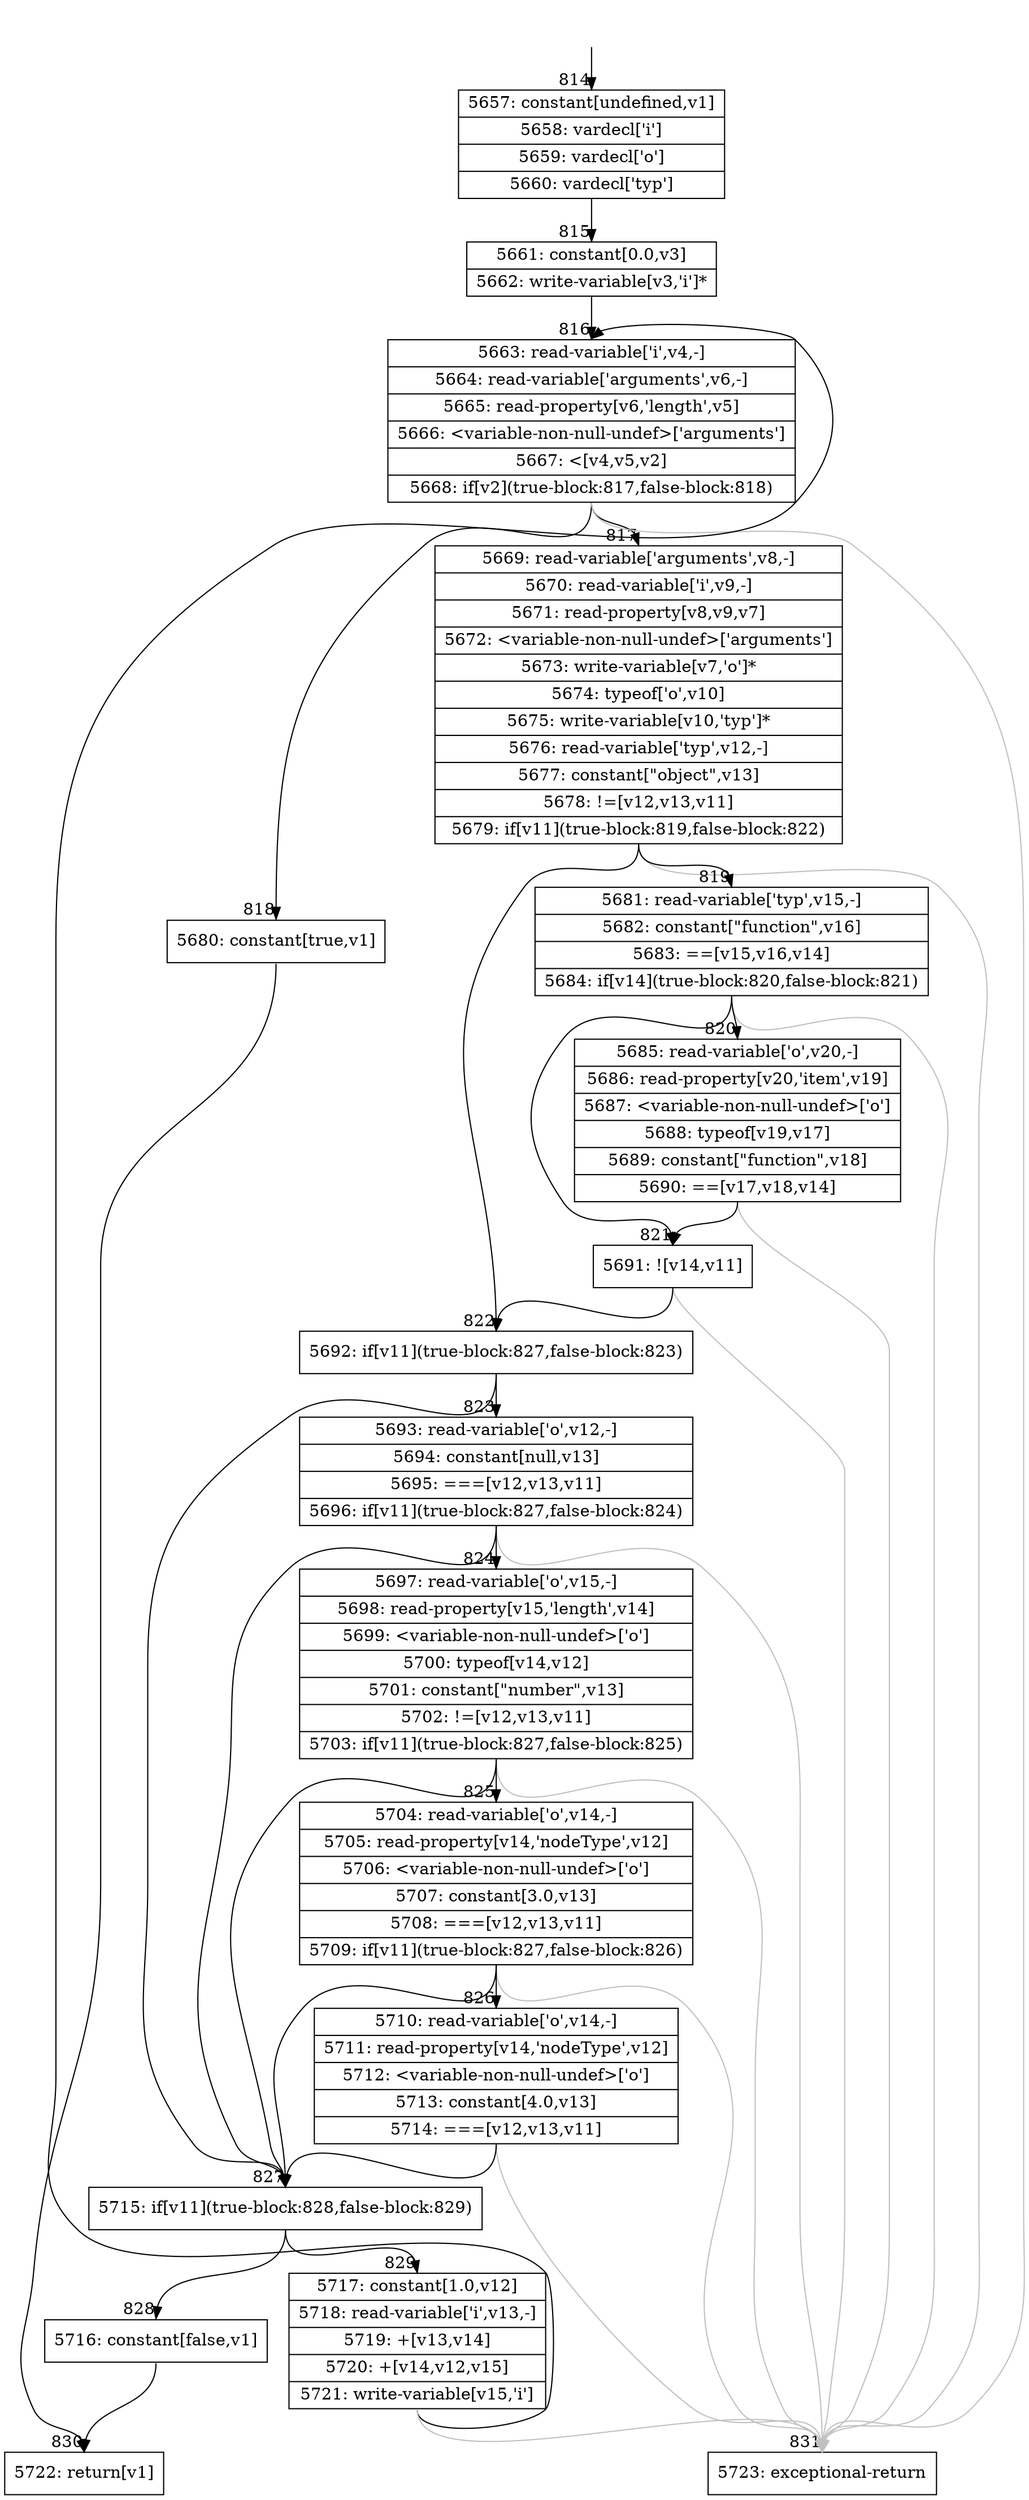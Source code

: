 digraph {
rankdir="TD"
BB_entry62[shape=none,label=""];
BB_entry62 -> BB814 [tailport=s, headport=n, headlabel="    814"]
BB814 [shape=record label="{5657: constant[undefined,v1]|5658: vardecl['i']|5659: vardecl['o']|5660: vardecl['typ']}" ] 
BB814 -> BB815 [tailport=s, headport=n, headlabel="      815"]
BB815 [shape=record label="{5661: constant[0.0,v3]|5662: write-variable[v3,'i']*}" ] 
BB815 -> BB816 [tailport=s, headport=n, headlabel="      816"]
BB816 [shape=record label="{5663: read-variable['i',v4,-]|5664: read-variable['arguments',v6,-]|5665: read-property[v6,'length',v5]|5666: \<variable-non-null-undef\>['arguments']|5667: \<[v4,v5,v2]|5668: if[v2](true-block:817,false-block:818)}" ] 
BB816 -> BB817 [tailport=s, headport=n, headlabel="      817"]
BB816 -> BB818 [tailport=s, headport=n, headlabel="      818"]
BB816 -> BB831 [tailport=s, headport=n, color=gray, headlabel="      831"]
BB817 [shape=record label="{5669: read-variable['arguments',v8,-]|5670: read-variable['i',v9,-]|5671: read-property[v8,v9,v7]|5672: \<variable-non-null-undef\>['arguments']|5673: write-variable[v7,'o']*|5674: typeof['o',v10]|5675: write-variable[v10,'typ']*|5676: read-variable['typ',v12,-]|5677: constant[\"object\",v13]|5678: !=[v12,v13,v11]|5679: if[v11](true-block:819,false-block:822)}" ] 
BB817 -> BB822 [tailport=s, headport=n, headlabel="      822"]
BB817 -> BB819 [tailport=s, headport=n, headlabel="      819"]
BB817 -> BB831 [tailport=s, headport=n, color=gray]
BB818 [shape=record label="{5680: constant[true,v1]}" ] 
BB818 -> BB830 [tailport=s, headport=n, headlabel="      830"]
BB819 [shape=record label="{5681: read-variable['typ',v15,-]|5682: constant[\"function\",v16]|5683: ==[v15,v16,v14]|5684: if[v14](true-block:820,false-block:821)}" ] 
BB819 -> BB821 [tailport=s, headport=n, headlabel="      821"]
BB819 -> BB820 [tailport=s, headport=n, headlabel="      820"]
BB819 -> BB831 [tailport=s, headport=n, color=gray]
BB820 [shape=record label="{5685: read-variable['o',v20,-]|5686: read-property[v20,'item',v19]|5687: \<variable-non-null-undef\>['o']|5688: typeof[v19,v17]|5689: constant[\"function\",v18]|5690: ==[v17,v18,v14]}" ] 
BB820 -> BB821 [tailport=s, headport=n]
BB820 -> BB831 [tailport=s, headport=n, color=gray]
BB821 [shape=record label="{5691: ![v14,v11]}" ] 
BB821 -> BB822 [tailport=s, headport=n]
BB821 -> BB831 [tailport=s, headport=n, color=gray]
BB822 [shape=record label="{5692: if[v11](true-block:827,false-block:823)}" ] 
BB822 -> BB827 [tailport=s, headport=n, headlabel="      827"]
BB822 -> BB823 [tailport=s, headport=n, headlabel="      823"]
BB823 [shape=record label="{5693: read-variable['o',v12,-]|5694: constant[null,v13]|5695: ===[v12,v13,v11]|5696: if[v11](true-block:827,false-block:824)}" ] 
BB823 -> BB827 [tailport=s, headport=n]
BB823 -> BB824 [tailport=s, headport=n, headlabel="      824"]
BB823 -> BB831 [tailport=s, headport=n, color=gray]
BB824 [shape=record label="{5697: read-variable['o',v15,-]|5698: read-property[v15,'length',v14]|5699: \<variable-non-null-undef\>['o']|5700: typeof[v14,v12]|5701: constant[\"number\",v13]|5702: !=[v12,v13,v11]|5703: if[v11](true-block:827,false-block:825)}" ] 
BB824 -> BB827 [tailport=s, headport=n]
BB824 -> BB825 [tailport=s, headport=n, headlabel="      825"]
BB824 -> BB831 [tailport=s, headport=n, color=gray]
BB825 [shape=record label="{5704: read-variable['o',v14,-]|5705: read-property[v14,'nodeType',v12]|5706: \<variable-non-null-undef\>['o']|5707: constant[3.0,v13]|5708: ===[v12,v13,v11]|5709: if[v11](true-block:827,false-block:826)}" ] 
BB825 -> BB827 [tailport=s, headport=n]
BB825 -> BB826 [tailport=s, headport=n, headlabel="      826"]
BB825 -> BB831 [tailport=s, headport=n, color=gray]
BB826 [shape=record label="{5710: read-variable['o',v14,-]|5711: read-property[v14,'nodeType',v12]|5712: \<variable-non-null-undef\>['o']|5713: constant[4.0,v13]|5714: ===[v12,v13,v11]}" ] 
BB826 -> BB827 [tailport=s, headport=n]
BB826 -> BB831 [tailport=s, headport=n, color=gray]
BB827 [shape=record label="{5715: if[v11](true-block:828,false-block:829)}" ] 
BB827 -> BB828 [tailport=s, headport=n, headlabel="      828"]
BB827 -> BB829 [tailport=s, headport=n, headlabel="      829"]
BB828 [shape=record label="{5716: constant[false,v1]}" ] 
BB828 -> BB830 [tailport=s, headport=n]
BB829 [shape=record label="{5717: constant[1.0,v12]|5718: read-variable['i',v13,-]|5719: +[v13,v14]|5720: +[v14,v12,v15]|5721: write-variable[v15,'i']}" ] 
BB829 -> BB816 [tailport=s, headport=n]
BB829 -> BB831 [tailport=s, headport=n, color=gray]
BB830 [shape=record label="{5722: return[v1]}" ] 
BB831 [shape=record label="{5723: exceptional-return}" ] 
//#$~ 314
}

